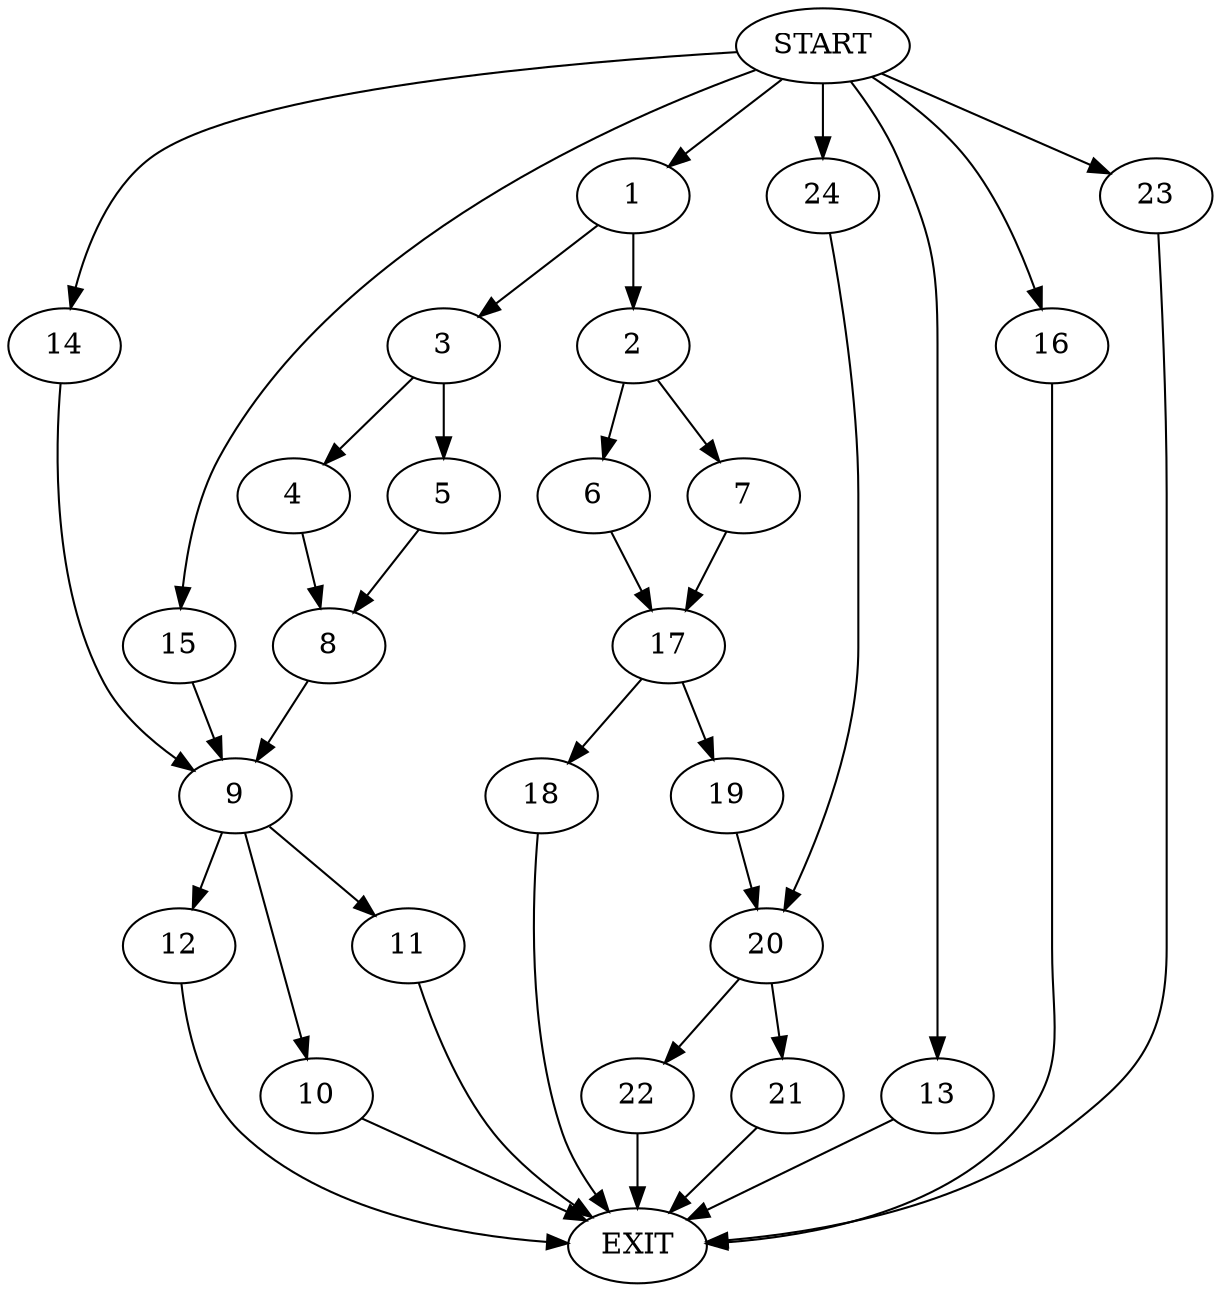 digraph {
0 [label="START"]
25 [label="EXIT"]
0 -> 1
1 -> 2
1 -> 3
3 -> 4
3 -> 5
2 -> 6
2 -> 7
5 -> 8
4 -> 8
8 -> 9
9 -> 10
9 -> 11
9 -> 12
12 -> 25
0 -> 13
13 -> 25
0 -> 14
14 -> 9
10 -> 25
0 -> 15
15 -> 9
11 -> 25
0 -> 16
16 -> 25
7 -> 17
6 -> 17
17 -> 18
17 -> 19
19 -> 20
18 -> 25
20 -> 21
20 -> 22
21 -> 25
0 -> 23
23 -> 25
0 -> 24
24 -> 20
22 -> 25
}
